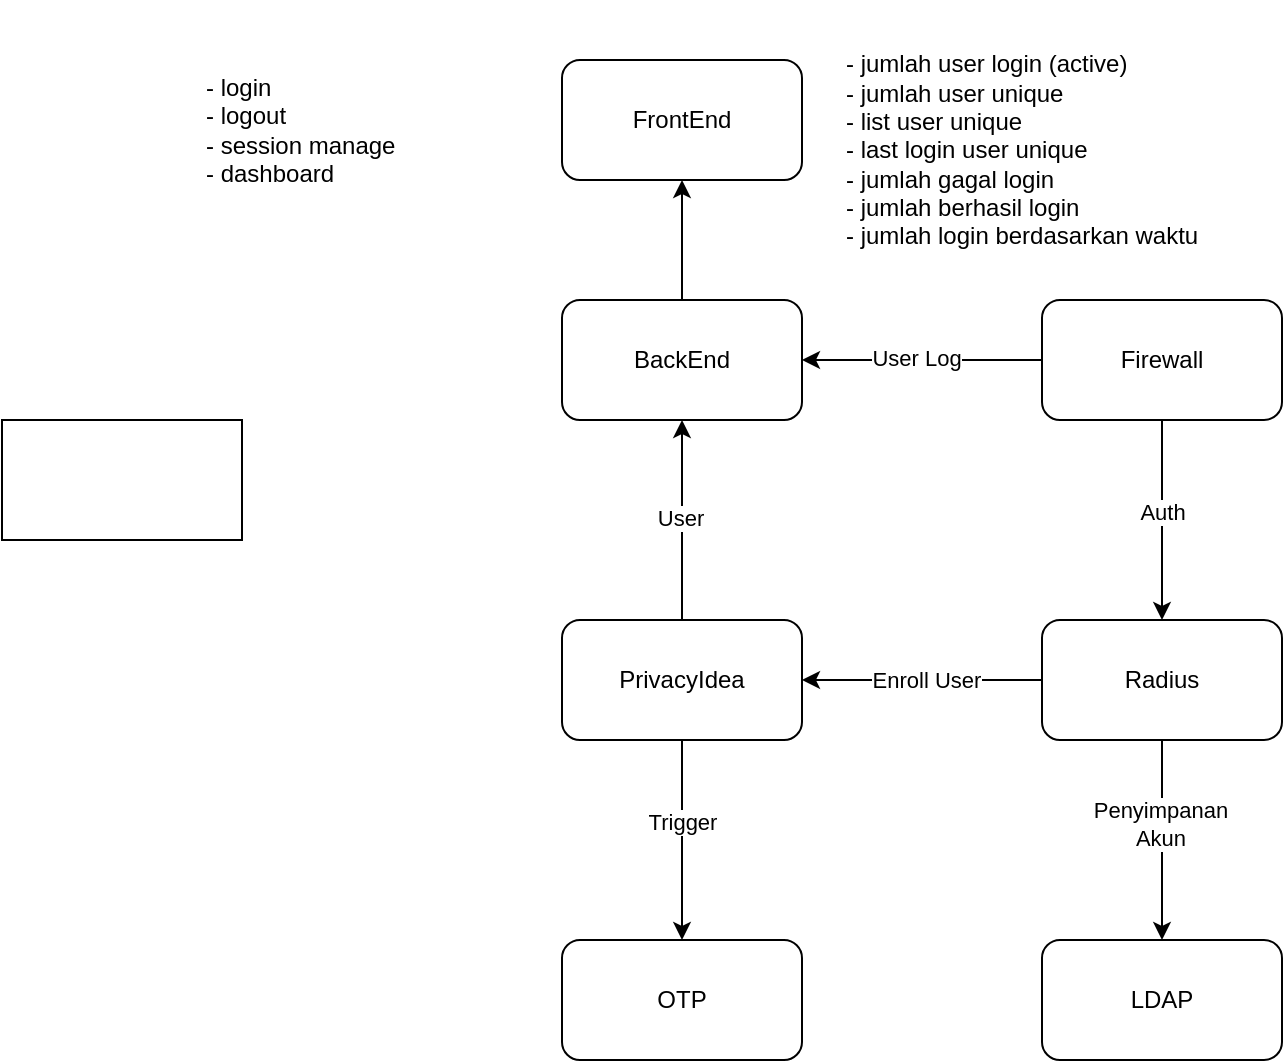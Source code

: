 <mxfile version="28.0.6" pages="2">
  <diagram name="Halaman-1" id="0xkd0_zbIvf2wIhmGBbi">
    <mxGraphModel dx="2108" dy="608" grid="1" gridSize="10" guides="1" tooltips="1" connect="1" arrows="1" fold="1" page="1" pageScale="1" pageWidth="827" pageHeight="1169" math="0" shadow="0">
      <root>
        <mxCell id="0" />
        <mxCell id="1" parent="0" />
        <mxCell id="93PrXyJmW7tbFm8o_D-c-6" style="edgeStyle=orthogonalEdgeStyle;rounded=0;orthogonalLoop=1;jettySize=auto;html=1;exitX=0.5;exitY=1;exitDx=0;exitDy=0;entryX=0.5;entryY=0;entryDx=0;entryDy=0;" parent="1" source="93PrXyJmW7tbFm8o_D-c-2" target="93PrXyJmW7tbFm8o_D-c-4" edge="1">
          <mxGeometry relative="1" as="geometry" />
        </mxCell>
        <mxCell id="93PrXyJmW7tbFm8o_D-c-14" value="Auth" style="edgeLabel;html=1;align=center;verticalAlign=middle;resizable=0;points=[];" parent="93PrXyJmW7tbFm8o_D-c-6" vertex="1" connectable="0">
          <mxGeometry x="-0.08" relative="1" as="geometry">
            <mxPoint as="offset" />
          </mxGeometry>
        </mxCell>
        <mxCell id="93PrXyJmW7tbFm8o_D-c-24" style="edgeStyle=orthogonalEdgeStyle;rounded=0;orthogonalLoop=1;jettySize=auto;html=1;exitX=0;exitY=0.5;exitDx=0;exitDy=0;entryX=1;entryY=0.5;entryDx=0;entryDy=0;" parent="1" source="93PrXyJmW7tbFm8o_D-c-2" target="93PrXyJmW7tbFm8o_D-c-23" edge="1">
          <mxGeometry relative="1" as="geometry" />
        </mxCell>
        <mxCell id="93PrXyJmW7tbFm8o_D-c-26" value="User Log" style="edgeLabel;html=1;align=center;verticalAlign=middle;resizable=0;points=[];" parent="93PrXyJmW7tbFm8o_D-c-24" vertex="1" connectable="0">
          <mxGeometry x="0.053" y="-1" relative="1" as="geometry">
            <mxPoint as="offset" />
          </mxGeometry>
        </mxCell>
        <mxCell id="93PrXyJmW7tbFm8o_D-c-2" value="Firewall" style="rounded=1;whiteSpace=wrap;html=1;" parent="1" vertex="1">
          <mxGeometry x="280" y="440" width="120" height="60" as="geometry" />
        </mxCell>
        <mxCell id="93PrXyJmW7tbFm8o_D-c-10" style="edgeStyle=orthogonalEdgeStyle;rounded=0;orthogonalLoop=1;jettySize=auto;html=1;exitX=0.5;exitY=1;exitDx=0;exitDy=0;entryX=0.5;entryY=0;entryDx=0;entryDy=0;" parent="1" source="93PrXyJmW7tbFm8o_D-c-3" target="93PrXyJmW7tbFm8o_D-c-9" edge="1">
          <mxGeometry relative="1" as="geometry" />
        </mxCell>
        <mxCell id="93PrXyJmW7tbFm8o_D-c-17" value="Trigger" style="edgeLabel;html=1;align=center;verticalAlign=middle;resizable=0;points=[];" parent="93PrXyJmW7tbFm8o_D-c-10" vertex="1" connectable="0">
          <mxGeometry x="-0.18" relative="1" as="geometry">
            <mxPoint as="offset" />
          </mxGeometry>
        </mxCell>
        <mxCell id="93PrXyJmW7tbFm8o_D-c-25" style="edgeStyle=orthogonalEdgeStyle;rounded=0;orthogonalLoop=1;jettySize=auto;html=1;exitX=0.5;exitY=0;exitDx=0;exitDy=0;entryX=0.5;entryY=1;entryDx=0;entryDy=0;" parent="1" source="93PrXyJmW7tbFm8o_D-c-3" target="93PrXyJmW7tbFm8o_D-c-23" edge="1">
          <mxGeometry relative="1" as="geometry" />
        </mxCell>
        <mxCell id="93PrXyJmW7tbFm8o_D-c-27" value="User" style="edgeLabel;html=1;align=center;verticalAlign=middle;resizable=0;points=[];" parent="93PrXyJmW7tbFm8o_D-c-25" vertex="1" connectable="0">
          <mxGeometry x="0.016" y="1" relative="1" as="geometry">
            <mxPoint as="offset" />
          </mxGeometry>
        </mxCell>
        <mxCell id="93PrXyJmW7tbFm8o_D-c-3" value="PrivacyIdea" style="rounded=1;whiteSpace=wrap;html=1;" parent="1" vertex="1">
          <mxGeometry x="40" y="600" width="120" height="60" as="geometry" />
        </mxCell>
        <mxCell id="93PrXyJmW7tbFm8o_D-c-7" style="edgeStyle=orthogonalEdgeStyle;rounded=0;orthogonalLoop=1;jettySize=auto;html=1;exitX=0;exitY=0.5;exitDx=0;exitDy=0;entryX=1;entryY=0.5;entryDx=0;entryDy=0;" parent="1" source="93PrXyJmW7tbFm8o_D-c-4" target="93PrXyJmW7tbFm8o_D-c-3" edge="1">
          <mxGeometry relative="1" as="geometry" />
        </mxCell>
        <mxCell id="93PrXyJmW7tbFm8o_D-c-16" value="Enroll User" style="edgeLabel;html=1;align=center;verticalAlign=middle;resizable=0;points=[];" parent="93PrXyJmW7tbFm8o_D-c-7" vertex="1" connectable="0">
          <mxGeometry x="-0.03" relative="1" as="geometry">
            <mxPoint as="offset" />
          </mxGeometry>
        </mxCell>
        <mxCell id="93PrXyJmW7tbFm8o_D-c-8" style="edgeStyle=orthogonalEdgeStyle;rounded=0;orthogonalLoop=1;jettySize=auto;html=1;exitX=0.5;exitY=1;exitDx=0;exitDy=0;entryX=0.5;entryY=0;entryDx=0;entryDy=0;" parent="1" source="93PrXyJmW7tbFm8o_D-c-4" target="93PrXyJmW7tbFm8o_D-c-5" edge="1">
          <mxGeometry relative="1" as="geometry" />
        </mxCell>
        <mxCell id="93PrXyJmW7tbFm8o_D-c-15" value="Penyimpanan&lt;br&gt;Akun" style="edgeLabel;html=1;align=center;verticalAlign=middle;resizable=0;points=[];" parent="93PrXyJmW7tbFm8o_D-c-8" vertex="1" connectable="0">
          <mxGeometry x="-0.16" y="-1" relative="1" as="geometry">
            <mxPoint as="offset" />
          </mxGeometry>
        </mxCell>
        <mxCell id="93PrXyJmW7tbFm8o_D-c-4" value="Radius" style="rounded=1;whiteSpace=wrap;html=1;" parent="1" vertex="1">
          <mxGeometry x="280" y="600" width="120" height="60" as="geometry" />
        </mxCell>
        <mxCell id="93PrXyJmW7tbFm8o_D-c-5" value="LDAP" style="rounded=1;whiteSpace=wrap;html=1;" parent="1" vertex="1">
          <mxGeometry x="280" y="760" width="120" height="60" as="geometry" />
        </mxCell>
        <mxCell id="93PrXyJmW7tbFm8o_D-c-9" value="OTP" style="rounded=1;whiteSpace=wrap;html=1;" parent="1" vertex="1">
          <mxGeometry x="40" y="760" width="120" height="60" as="geometry" />
        </mxCell>
        <mxCell id="93PrXyJmW7tbFm8o_D-c-18" value="- jumlah user login (active)&amp;nbsp;&lt;div&gt;- jumlah user unique&lt;/div&gt;&lt;div&gt;- list user unique&lt;br&gt;- last login user unique&lt;/div&gt;&lt;div&gt;- jumlah gagal login&lt;/div&gt;&lt;div&gt;- jumlah berhasil login&lt;/div&gt;&lt;div&gt;- jumlah login berdasarkan waktu&lt;/div&gt;" style="text;html=1;align=left;verticalAlign=middle;whiteSpace=wrap;rounded=0;" parent="1" vertex="1">
          <mxGeometry x="180" y="310" width="180" height="110" as="geometry" />
        </mxCell>
        <mxCell id="93PrXyJmW7tbFm8o_D-c-21" value="- login&lt;div&gt;- logout&lt;/div&gt;&lt;div&gt;- session manage&lt;/div&gt;&lt;div&gt;- dashboard&lt;/div&gt;" style="text;html=1;align=left;verticalAlign=middle;whiteSpace=wrap;rounded=0;" parent="1" vertex="1">
          <mxGeometry x="-140" y="290" width="180" height="130" as="geometry" />
        </mxCell>
        <mxCell id="93PrXyJmW7tbFm8o_D-c-22" value="FrontEnd" style="rounded=1;whiteSpace=wrap;html=1;" parent="1" vertex="1">
          <mxGeometry x="40" y="320" width="120" height="60" as="geometry" />
        </mxCell>
        <mxCell id="93PrXyJmW7tbFm8o_D-c-28" style="edgeStyle=orthogonalEdgeStyle;rounded=0;orthogonalLoop=1;jettySize=auto;html=1;exitX=0.5;exitY=0;exitDx=0;exitDy=0;entryX=0.5;entryY=1;entryDx=0;entryDy=0;" parent="1" source="93PrXyJmW7tbFm8o_D-c-23" target="93PrXyJmW7tbFm8o_D-c-22" edge="1">
          <mxGeometry relative="1" as="geometry" />
        </mxCell>
        <mxCell id="93PrXyJmW7tbFm8o_D-c-23" value="BackEnd" style="rounded=1;whiteSpace=wrap;html=1;" parent="1" vertex="1">
          <mxGeometry x="40" y="440" width="120" height="60" as="geometry" />
        </mxCell>
        <mxCell id="mMdw5mwjY6NzKrtgi-Ws-1" value="" style="rounded=0;whiteSpace=wrap;html=1;" vertex="1" parent="1">
          <mxGeometry x="-240" y="500" width="120" height="60" as="geometry" />
        </mxCell>
      </root>
    </mxGraphModel>
  </diagram>
  <diagram name="Salinan Halaman-1" id="-R6LEJHSf_SSL1vjvPfM">
    <mxGraphModel dx="1042" dy="561" grid="1" gridSize="10" guides="1" tooltips="1" connect="1" arrows="1" fold="1" page="1" pageScale="1" pageWidth="827" pageHeight="1169" math="0" shadow="0">
      <root>
        <mxCell id="nZ4cNKCgn_CHu_Dmypmx-0" />
        <mxCell id="nZ4cNKCgn_CHu_Dmypmx-1" parent="nZ4cNKCgn_CHu_Dmypmx-0" />
        <mxCell id="nZ4cNKCgn_CHu_Dmypmx-2" style="edgeStyle=orthogonalEdgeStyle;rounded=0;orthogonalLoop=1;jettySize=auto;html=1;exitX=0.5;exitY=1;exitDx=0;exitDy=0;entryX=0.5;entryY=0;entryDx=0;entryDy=0;" edge="1" parent="nZ4cNKCgn_CHu_Dmypmx-1" source="nZ4cNKCgn_CHu_Dmypmx-6" target="nZ4cNKCgn_CHu_Dmypmx-16">
          <mxGeometry relative="1" as="geometry" />
        </mxCell>
        <mxCell id="nZ4cNKCgn_CHu_Dmypmx-3" value="Auth" style="edgeLabel;html=1;align=center;verticalAlign=middle;resizable=0;points=[];" vertex="1" connectable="0" parent="nZ4cNKCgn_CHu_Dmypmx-2">
          <mxGeometry x="-0.08" relative="1" as="geometry">
            <mxPoint as="offset" />
          </mxGeometry>
        </mxCell>
        <mxCell id="nZ4cNKCgn_CHu_Dmypmx-6" value="Firewall" style="rounded=1;whiteSpace=wrap;html=1;" vertex="1" parent="nZ4cNKCgn_CHu_Dmypmx-1">
          <mxGeometry x="280" y="440" width="120" height="60" as="geometry" />
        </mxCell>
        <mxCell id="nZ4cNKCgn_CHu_Dmypmx-7" style="edgeStyle=orthogonalEdgeStyle;rounded=0;orthogonalLoop=1;jettySize=auto;html=1;exitX=0.5;exitY=1;exitDx=0;exitDy=0;entryX=0.5;entryY=0;entryDx=0;entryDy=0;" edge="1" parent="nZ4cNKCgn_CHu_Dmypmx-1" source="nZ4cNKCgn_CHu_Dmypmx-11" target="nZ4cNKCgn_CHu_Dmypmx-18">
          <mxGeometry relative="1" as="geometry" />
        </mxCell>
        <mxCell id="nZ4cNKCgn_CHu_Dmypmx-8" value="Trigger" style="edgeLabel;html=1;align=center;verticalAlign=middle;resizable=0;points=[];" vertex="1" connectable="0" parent="nZ4cNKCgn_CHu_Dmypmx-7">
          <mxGeometry x="-0.18" relative="1" as="geometry">
            <mxPoint as="offset" />
          </mxGeometry>
        </mxCell>
        <mxCell id="nZ4cNKCgn_CHu_Dmypmx-11" value="PrivacyIdea" style="rounded=1;whiteSpace=wrap;html=1;" vertex="1" parent="nZ4cNKCgn_CHu_Dmypmx-1">
          <mxGeometry x="40" y="600" width="120" height="60" as="geometry" />
        </mxCell>
        <mxCell id="nZ4cNKCgn_CHu_Dmypmx-12" style="edgeStyle=orthogonalEdgeStyle;rounded=0;orthogonalLoop=1;jettySize=auto;html=1;exitX=0;exitY=0.5;exitDx=0;exitDy=0;entryX=1;entryY=0.5;entryDx=0;entryDy=0;" edge="1" parent="nZ4cNKCgn_CHu_Dmypmx-1" source="nZ4cNKCgn_CHu_Dmypmx-16" target="nZ4cNKCgn_CHu_Dmypmx-11">
          <mxGeometry relative="1" as="geometry" />
        </mxCell>
        <mxCell id="nZ4cNKCgn_CHu_Dmypmx-13" value="Enroll User" style="edgeLabel;html=1;align=center;verticalAlign=middle;resizable=0;points=[];" vertex="1" connectable="0" parent="nZ4cNKCgn_CHu_Dmypmx-12">
          <mxGeometry x="-0.03" relative="1" as="geometry">
            <mxPoint as="offset" />
          </mxGeometry>
        </mxCell>
        <mxCell id="nZ4cNKCgn_CHu_Dmypmx-14" style="edgeStyle=orthogonalEdgeStyle;rounded=0;orthogonalLoop=1;jettySize=auto;html=1;exitX=0.5;exitY=1;exitDx=0;exitDy=0;entryX=0.5;entryY=0;entryDx=0;entryDy=0;" edge="1" parent="nZ4cNKCgn_CHu_Dmypmx-1" source="nZ4cNKCgn_CHu_Dmypmx-16" target="nZ4cNKCgn_CHu_Dmypmx-17">
          <mxGeometry relative="1" as="geometry" />
        </mxCell>
        <mxCell id="nZ4cNKCgn_CHu_Dmypmx-15" value="Penyimpanan&lt;br&gt;Akun" style="edgeLabel;html=1;align=center;verticalAlign=middle;resizable=0;points=[];" vertex="1" connectable="0" parent="nZ4cNKCgn_CHu_Dmypmx-14">
          <mxGeometry x="-0.16" y="-1" relative="1" as="geometry">
            <mxPoint as="offset" />
          </mxGeometry>
        </mxCell>
        <mxCell id="nZ4cNKCgn_CHu_Dmypmx-16" value="Radius" style="rounded=1;whiteSpace=wrap;html=1;" vertex="1" parent="nZ4cNKCgn_CHu_Dmypmx-1">
          <mxGeometry x="280" y="600" width="120" height="60" as="geometry" />
        </mxCell>
        <mxCell id="nZ4cNKCgn_CHu_Dmypmx-17" value="LDAP" style="rounded=1;whiteSpace=wrap;html=1;" vertex="1" parent="nZ4cNKCgn_CHu_Dmypmx-1">
          <mxGeometry x="280" y="760" width="120" height="60" as="geometry" />
        </mxCell>
        <mxCell id="nZ4cNKCgn_CHu_Dmypmx-18" value="OTP" style="rounded=1;whiteSpace=wrap;html=1;" vertex="1" parent="nZ4cNKCgn_CHu_Dmypmx-1">
          <mxGeometry x="40" y="760" width="120" height="60" as="geometry" />
        </mxCell>
      </root>
    </mxGraphModel>
  </diagram>
</mxfile>
